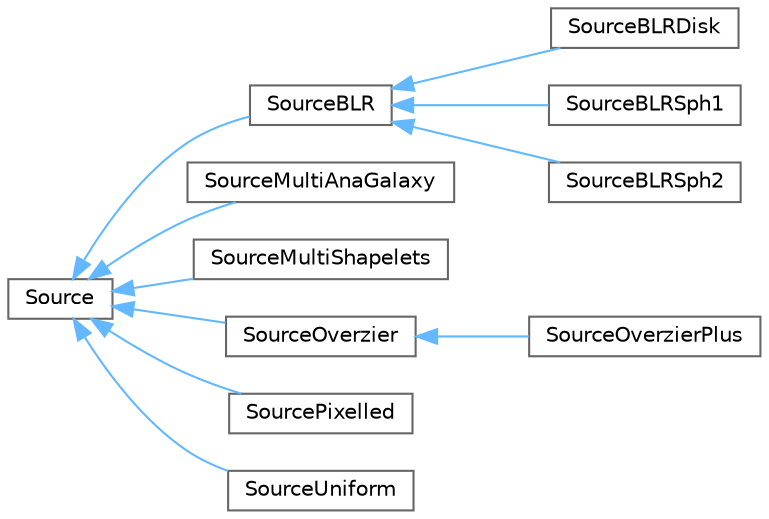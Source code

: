 digraph "Graphical Class Hierarchy"
{
 // LATEX_PDF_SIZE
  bgcolor="transparent";
  edge [fontname=Helvetica,fontsize=10,labelfontname=Helvetica,labelfontsize=10];
  node [fontname=Helvetica,fontsize=10,shape=box,height=0.2,width=0.4];
  rankdir="LR";
  Node0 [id="Node000000",label="Source",height=0.2,width=0.4,color="grey40", fillcolor="white", style="filled",URL="$class_source.html",tooltip="Base class for all sources."];
  Node0 -> Node1 [id="edge18_Node000000_Node000001",dir="back",color="steelblue1",style="solid",tooltip=" "];
  Node1 [id="Node000001",label="SourceBLR",height=0.2,width=0.4,color="grey40", fillcolor="white", style="filled",URL="$class_source_b_l_r.html",tooltip="Base class for all sources representing the Broad Line Region (BLR) of a AGN/QSO."];
  Node1 -> Node2 [id="edge19_Node000001_Node000002",dir="back",color="steelblue1",style="solid",tooltip=" "];
  Node2 [id="Node000002",label="SourceBLRDisk",height=0.2,width=0.4,color="grey40", fillcolor="white", style="filled",URL="$class_source_b_l_r_disk.html",tooltip="A source representing a BLR with a Keplarian disk."];
  Node1 -> Node3 [id="edge20_Node000001_Node000003",dir="back",color="steelblue1",style="solid",tooltip=" "];
  Node3 [id="Node000003",label="SourceBLRSph1",height=0.2,width=0.4,color="grey40", fillcolor="white", style="filled",URL="$class_source_b_l_r_sph1.html",tooltip="A source representing a BLR with a spherical symmetry and circular orbits."];
  Node1 -> Node4 [id="edge21_Node000001_Node000004",dir="back",color="steelblue1",style="solid",tooltip=" "];
  Node4 [id="Node000004",label="SourceBLRSph2",height=0.2,width=0.4,color="grey40", fillcolor="white", style="filled",URL="$class_source_b_l_r_sph2.html",tooltip="A source representing a BLR with a spherical symmetry and random velocity dispersion."];
  Node0 -> Node5 [id="edge22_Node000000_Node000005",dir="back",color="steelblue1",style="solid",tooltip=" "];
  Node5 [id="Node000005",label="SourceMultiAnaGalaxy",height=0.2,width=0.4,color="grey40", fillcolor="white", style="filled",URL="$class_source_multi_ana_galaxy.html",tooltip="Source that represents an analytic galaxy surface brightness model. It encapsulates a OverzierSource ..."];
  Node0 -> Node6 [id="edge23_Node000000_Node000006",dir="back",color="steelblue1",style="solid",tooltip=" "];
  Node6 [id="Node000006",label="SourceMultiShapelets",height=0.2,width=0.4,color="grey40", fillcolor="white", style="filled",URL="$class_source_multi_shapelets.html",tooltip="Class for reading in and handling an array of SourceShapelets, made on the model of SourceMultiAnaGal..."];
  Node0 -> Node7 [id="edge24_Node000000_Node000007",dir="back",color="steelblue1",style="solid",tooltip=" "];
  Node7 [id="Node000007",label="SourceOverzier",height=0.2,width=0.4,color="grey40", fillcolor="white", style="filled",URL="$class_source_overzier.html",tooltip="Structure for holding parameters for one or more galaxy images according to the Overzier model."];
  Node7 -> Node8 [id="edge25_Node000007_Node000008",dir="back",color="steelblue1",style="solid",tooltip=" "];
  Node8 [id="Node000008",label="SourceOverzierPlus",height=0.2,width=0.4,color="grey40", fillcolor="white", style="filled",URL="$class_source_overzier_plus.html",tooltip="Adds some extra features to the SourceOverzier source like spiral arms, and randomizations."];
  Node0 -> Node9 [id="edge26_Node000000_Node000009",dir="back",color="steelblue1",style="solid",tooltip=" "];
  Node9 [id="Node000009",label="SourcePixelled",height=0.2,width=0.4,color="grey40", fillcolor="white", style="filled",URL="$class_source_pixelled.html",tooltip="Class for sources described by an array of pixels."];
  Node0 -> Node10 [id="edge27_Node000000_Node000010",dir="back",color="steelblue1",style="solid",tooltip=" "];
  Node10 [id="Node000010",label="SourceUniform",height=0.2,width=0.4,color="grey40", fillcolor="white", style="filled",URL="$class_source_uniform.html",tooltip="A uniform surface brightness circular source."];
}
